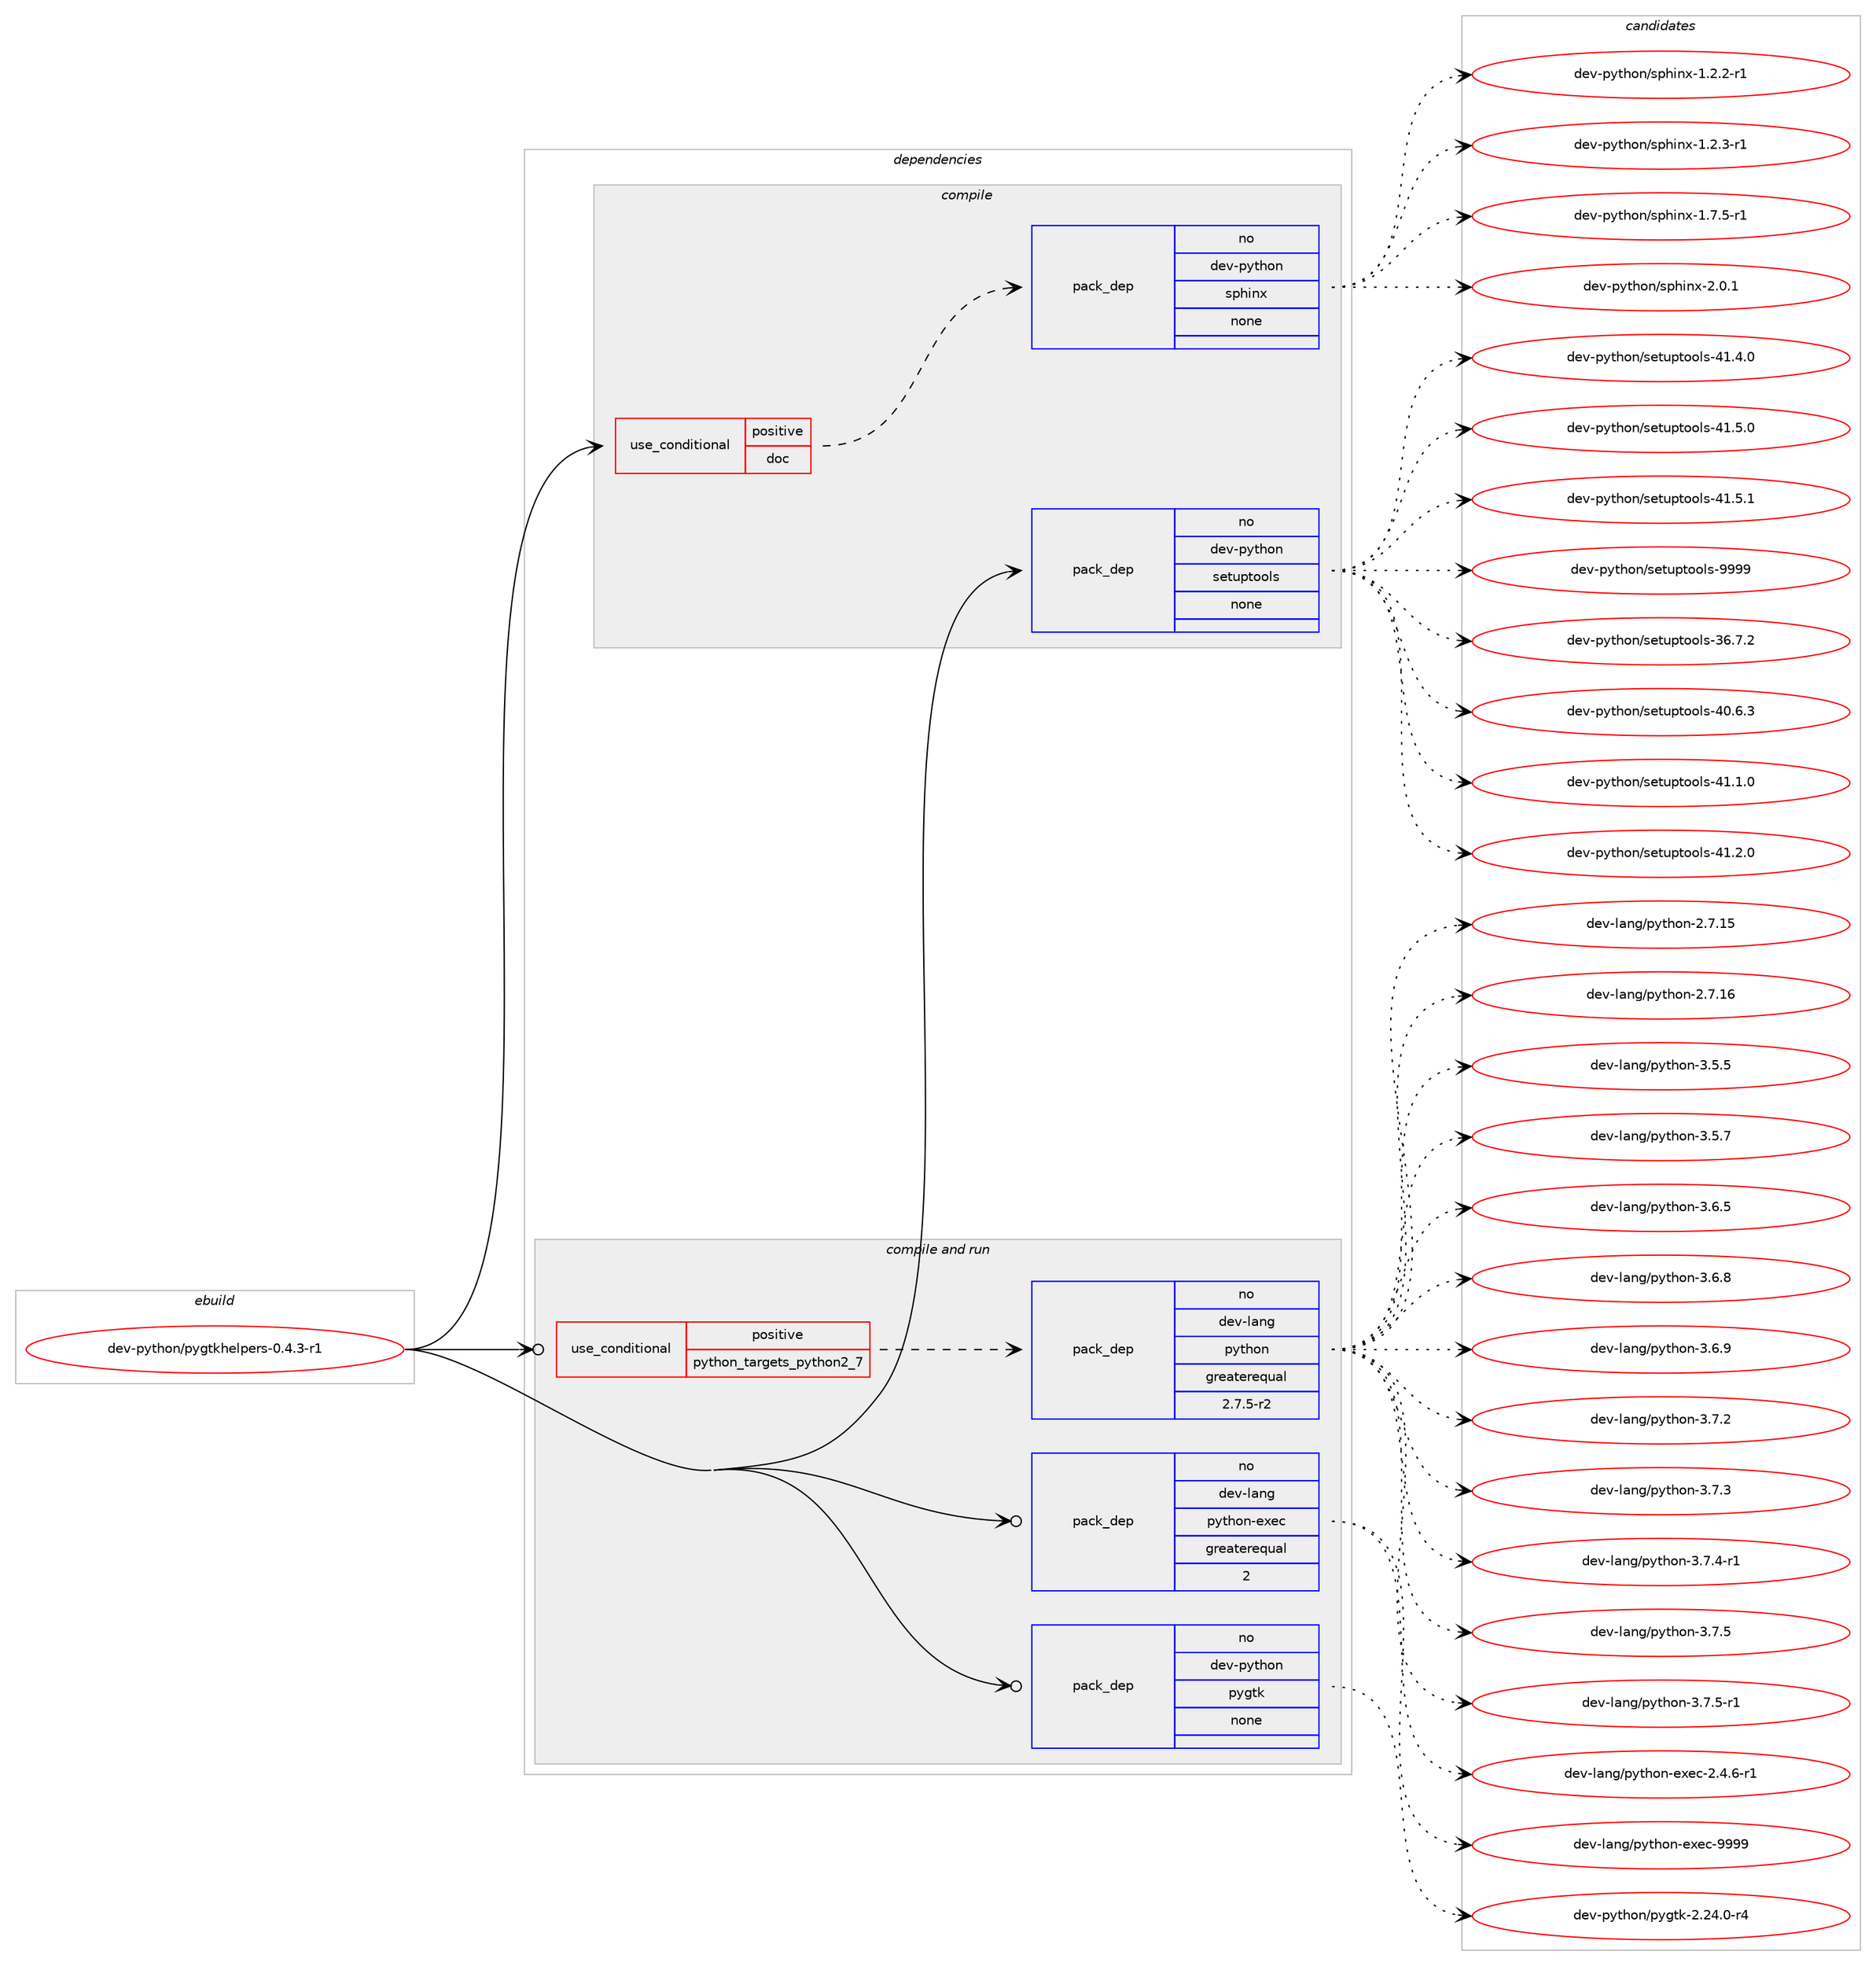 digraph prolog {

# *************
# Graph options
# *************

newrank=true;
concentrate=true;
compound=true;
graph [rankdir=LR,fontname=Helvetica,fontsize=10,ranksep=1.5];#, ranksep=2.5, nodesep=0.2];
edge  [arrowhead=vee];
node  [fontname=Helvetica,fontsize=10];

# **********
# The ebuild
# **********

subgraph cluster_leftcol {
color=gray;
rank=same;
label=<<i>ebuild</i>>;
id [label="dev-python/pygtkhelpers-0.4.3-r1", color=red, width=4, href="../dev-python/pygtkhelpers-0.4.3-r1.svg"];
}

# ****************
# The dependencies
# ****************

subgraph cluster_midcol {
color=gray;
label=<<i>dependencies</i>>;
subgraph cluster_compile {
fillcolor="#eeeeee";
style=filled;
label=<<i>compile</i>>;
subgraph cond146047 {
dependency626381 [label=<<TABLE BORDER="0" CELLBORDER="1" CELLSPACING="0" CELLPADDING="4"><TR><TD ROWSPAN="3" CELLPADDING="10">use_conditional</TD></TR><TR><TD>positive</TD></TR><TR><TD>doc</TD></TR></TABLE>>, shape=none, color=red];
subgraph pack468488 {
dependency626382 [label=<<TABLE BORDER="0" CELLBORDER="1" CELLSPACING="0" CELLPADDING="4" WIDTH="220"><TR><TD ROWSPAN="6" CELLPADDING="30">pack_dep</TD></TR><TR><TD WIDTH="110">no</TD></TR><TR><TD>dev-python</TD></TR><TR><TD>sphinx</TD></TR><TR><TD>none</TD></TR><TR><TD></TD></TR></TABLE>>, shape=none, color=blue];
}
dependency626381:e -> dependency626382:w [weight=20,style="dashed",arrowhead="vee"];
}
id:e -> dependency626381:w [weight=20,style="solid",arrowhead="vee"];
subgraph pack468489 {
dependency626383 [label=<<TABLE BORDER="0" CELLBORDER="1" CELLSPACING="0" CELLPADDING="4" WIDTH="220"><TR><TD ROWSPAN="6" CELLPADDING="30">pack_dep</TD></TR><TR><TD WIDTH="110">no</TD></TR><TR><TD>dev-python</TD></TR><TR><TD>setuptools</TD></TR><TR><TD>none</TD></TR><TR><TD></TD></TR></TABLE>>, shape=none, color=blue];
}
id:e -> dependency626383:w [weight=20,style="solid",arrowhead="vee"];
}
subgraph cluster_compileandrun {
fillcolor="#eeeeee";
style=filled;
label=<<i>compile and run</i>>;
subgraph cond146048 {
dependency626384 [label=<<TABLE BORDER="0" CELLBORDER="1" CELLSPACING="0" CELLPADDING="4"><TR><TD ROWSPAN="3" CELLPADDING="10">use_conditional</TD></TR><TR><TD>positive</TD></TR><TR><TD>python_targets_python2_7</TD></TR></TABLE>>, shape=none, color=red];
subgraph pack468490 {
dependency626385 [label=<<TABLE BORDER="0" CELLBORDER="1" CELLSPACING="0" CELLPADDING="4" WIDTH="220"><TR><TD ROWSPAN="6" CELLPADDING="30">pack_dep</TD></TR><TR><TD WIDTH="110">no</TD></TR><TR><TD>dev-lang</TD></TR><TR><TD>python</TD></TR><TR><TD>greaterequal</TD></TR><TR><TD>2.7.5-r2</TD></TR></TABLE>>, shape=none, color=blue];
}
dependency626384:e -> dependency626385:w [weight=20,style="dashed",arrowhead="vee"];
}
id:e -> dependency626384:w [weight=20,style="solid",arrowhead="odotvee"];
subgraph pack468491 {
dependency626386 [label=<<TABLE BORDER="0" CELLBORDER="1" CELLSPACING="0" CELLPADDING="4" WIDTH="220"><TR><TD ROWSPAN="6" CELLPADDING="30">pack_dep</TD></TR><TR><TD WIDTH="110">no</TD></TR><TR><TD>dev-lang</TD></TR><TR><TD>python-exec</TD></TR><TR><TD>greaterequal</TD></TR><TR><TD>2</TD></TR></TABLE>>, shape=none, color=blue];
}
id:e -> dependency626386:w [weight=20,style="solid",arrowhead="odotvee"];
subgraph pack468492 {
dependency626387 [label=<<TABLE BORDER="0" CELLBORDER="1" CELLSPACING="0" CELLPADDING="4" WIDTH="220"><TR><TD ROWSPAN="6" CELLPADDING="30">pack_dep</TD></TR><TR><TD WIDTH="110">no</TD></TR><TR><TD>dev-python</TD></TR><TR><TD>pygtk</TD></TR><TR><TD>none</TD></TR><TR><TD></TD></TR></TABLE>>, shape=none, color=blue];
}
id:e -> dependency626387:w [weight=20,style="solid",arrowhead="odotvee"];
}
subgraph cluster_run {
fillcolor="#eeeeee";
style=filled;
label=<<i>run</i>>;
}
}

# **************
# The candidates
# **************

subgraph cluster_choices {
rank=same;
color=gray;
label=<<i>candidates</i>>;

subgraph choice468488 {
color=black;
nodesep=1;
choice10010111845112121116104111110471151121041051101204549465046504511449 [label="dev-python/sphinx-1.2.2-r1", color=red, width=4,href="../dev-python/sphinx-1.2.2-r1.svg"];
choice10010111845112121116104111110471151121041051101204549465046514511449 [label="dev-python/sphinx-1.2.3-r1", color=red, width=4,href="../dev-python/sphinx-1.2.3-r1.svg"];
choice10010111845112121116104111110471151121041051101204549465546534511449 [label="dev-python/sphinx-1.7.5-r1", color=red, width=4,href="../dev-python/sphinx-1.7.5-r1.svg"];
choice1001011184511212111610411111047115112104105110120455046484649 [label="dev-python/sphinx-2.0.1", color=red, width=4,href="../dev-python/sphinx-2.0.1.svg"];
dependency626382:e -> choice10010111845112121116104111110471151121041051101204549465046504511449:w [style=dotted,weight="100"];
dependency626382:e -> choice10010111845112121116104111110471151121041051101204549465046514511449:w [style=dotted,weight="100"];
dependency626382:e -> choice10010111845112121116104111110471151121041051101204549465546534511449:w [style=dotted,weight="100"];
dependency626382:e -> choice1001011184511212111610411111047115112104105110120455046484649:w [style=dotted,weight="100"];
}
subgraph choice468489 {
color=black;
nodesep=1;
choice100101118451121211161041111104711510111611711211611111110811545515446554650 [label="dev-python/setuptools-36.7.2", color=red, width=4,href="../dev-python/setuptools-36.7.2.svg"];
choice100101118451121211161041111104711510111611711211611111110811545524846544651 [label="dev-python/setuptools-40.6.3", color=red, width=4,href="../dev-python/setuptools-40.6.3.svg"];
choice100101118451121211161041111104711510111611711211611111110811545524946494648 [label="dev-python/setuptools-41.1.0", color=red, width=4,href="../dev-python/setuptools-41.1.0.svg"];
choice100101118451121211161041111104711510111611711211611111110811545524946504648 [label="dev-python/setuptools-41.2.0", color=red, width=4,href="../dev-python/setuptools-41.2.0.svg"];
choice100101118451121211161041111104711510111611711211611111110811545524946524648 [label="dev-python/setuptools-41.4.0", color=red, width=4,href="../dev-python/setuptools-41.4.0.svg"];
choice100101118451121211161041111104711510111611711211611111110811545524946534648 [label="dev-python/setuptools-41.5.0", color=red, width=4,href="../dev-python/setuptools-41.5.0.svg"];
choice100101118451121211161041111104711510111611711211611111110811545524946534649 [label="dev-python/setuptools-41.5.1", color=red, width=4,href="../dev-python/setuptools-41.5.1.svg"];
choice10010111845112121116104111110471151011161171121161111111081154557575757 [label="dev-python/setuptools-9999", color=red, width=4,href="../dev-python/setuptools-9999.svg"];
dependency626383:e -> choice100101118451121211161041111104711510111611711211611111110811545515446554650:w [style=dotted,weight="100"];
dependency626383:e -> choice100101118451121211161041111104711510111611711211611111110811545524846544651:w [style=dotted,weight="100"];
dependency626383:e -> choice100101118451121211161041111104711510111611711211611111110811545524946494648:w [style=dotted,weight="100"];
dependency626383:e -> choice100101118451121211161041111104711510111611711211611111110811545524946504648:w [style=dotted,weight="100"];
dependency626383:e -> choice100101118451121211161041111104711510111611711211611111110811545524946524648:w [style=dotted,weight="100"];
dependency626383:e -> choice100101118451121211161041111104711510111611711211611111110811545524946534648:w [style=dotted,weight="100"];
dependency626383:e -> choice100101118451121211161041111104711510111611711211611111110811545524946534649:w [style=dotted,weight="100"];
dependency626383:e -> choice10010111845112121116104111110471151011161171121161111111081154557575757:w [style=dotted,weight="100"];
}
subgraph choice468490 {
color=black;
nodesep=1;
choice10010111845108971101034711212111610411111045504655464953 [label="dev-lang/python-2.7.15", color=red, width=4,href="../dev-lang/python-2.7.15.svg"];
choice10010111845108971101034711212111610411111045504655464954 [label="dev-lang/python-2.7.16", color=red, width=4,href="../dev-lang/python-2.7.16.svg"];
choice100101118451089711010347112121116104111110455146534653 [label="dev-lang/python-3.5.5", color=red, width=4,href="../dev-lang/python-3.5.5.svg"];
choice100101118451089711010347112121116104111110455146534655 [label="dev-lang/python-3.5.7", color=red, width=4,href="../dev-lang/python-3.5.7.svg"];
choice100101118451089711010347112121116104111110455146544653 [label="dev-lang/python-3.6.5", color=red, width=4,href="../dev-lang/python-3.6.5.svg"];
choice100101118451089711010347112121116104111110455146544656 [label="dev-lang/python-3.6.8", color=red, width=4,href="../dev-lang/python-3.6.8.svg"];
choice100101118451089711010347112121116104111110455146544657 [label="dev-lang/python-3.6.9", color=red, width=4,href="../dev-lang/python-3.6.9.svg"];
choice100101118451089711010347112121116104111110455146554650 [label="dev-lang/python-3.7.2", color=red, width=4,href="../dev-lang/python-3.7.2.svg"];
choice100101118451089711010347112121116104111110455146554651 [label="dev-lang/python-3.7.3", color=red, width=4,href="../dev-lang/python-3.7.3.svg"];
choice1001011184510897110103471121211161041111104551465546524511449 [label="dev-lang/python-3.7.4-r1", color=red, width=4,href="../dev-lang/python-3.7.4-r1.svg"];
choice100101118451089711010347112121116104111110455146554653 [label="dev-lang/python-3.7.5", color=red, width=4,href="../dev-lang/python-3.7.5.svg"];
choice1001011184510897110103471121211161041111104551465546534511449 [label="dev-lang/python-3.7.5-r1", color=red, width=4,href="../dev-lang/python-3.7.5-r1.svg"];
dependency626385:e -> choice10010111845108971101034711212111610411111045504655464953:w [style=dotted,weight="100"];
dependency626385:e -> choice10010111845108971101034711212111610411111045504655464954:w [style=dotted,weight="100"];
dependency626385:e -> choice100101118451089711010347112121116104111110455146534653:w [style=dotted,weight="100"];
dependency626385:e -> choice100101118451089711010347112121116104111110455146534655:w [style=dotted,weight="100"];
dependency626385:e -> choice100101118451089711010347112121116104111110455146544653:w [style=dotted,weight="100"];
dependency626385:e -> choice100101118451089711010347112121116104111110455146544656:w [style=dotted,weight="100"];
dependency626385:e -> choice100101118451089711010347112121116104111110455146544657:w [style=dotted,weight="100"];
dependency626385:e -> choice100101118451089711010347112121116104111110455146554650:w [style=dotted,weight="100"];
dependency626385:e -> choice100101118451089711010347112121116104111110455146554651:w [style=dotted,weight="100"];
dependency626385:e -> choice1001011184510897110103471121211161041111104551465546524511449:w [style=dotted,weight="100"];
dependency626385:e -> choice100101118451089711010347112121116104111110455146554653:w [style=dotted,weight="100"];
dependency626385:e -> choice1001011184510897110103471121211161041111104551465546534511449:w [style=dotted,weight="100"];
}
subgraph choice468491 {
color=black;
nodesep=1;
choice10010111845108971101034711212111610411111045101120101994550465246544511449 [label="dev-lang/python-exec-2.4.6-r1", color=red, width=4,href="../dev-lang/python-exec-2.4.6-r1.svg"];
choice10010111845108971101034711212111610411111045101120101994557575757 [label="dev-lang/python-exec-9999", color=red, width=4,href="../dev-lang/python-exec-9999.svg"];
dependency626386:e -> choice10010111845108971101034711212111610411111045101120101994550465246544511449:w [style=dotted,weight="100"];
dependency626386:e -> choice10010111845108971101034711212111610411111045101120101994557575757:w [style=dotted,weight="100"];
}
subgraph choice468492 {
color=black;
nodesep=1;
choice1001011184511212111610411111047112121103116107455046505246484511452 [label="dev-python/pygtk-2.24.0-r4", color=red, width=4,href="../dev-python/pygtk-2.24.0-r4.svg"];
dependency626387:e -> choice1001011184511212111610411111047112121103116107455046505246484511452:w [style=dotted,weight="100"];
}
}

}

